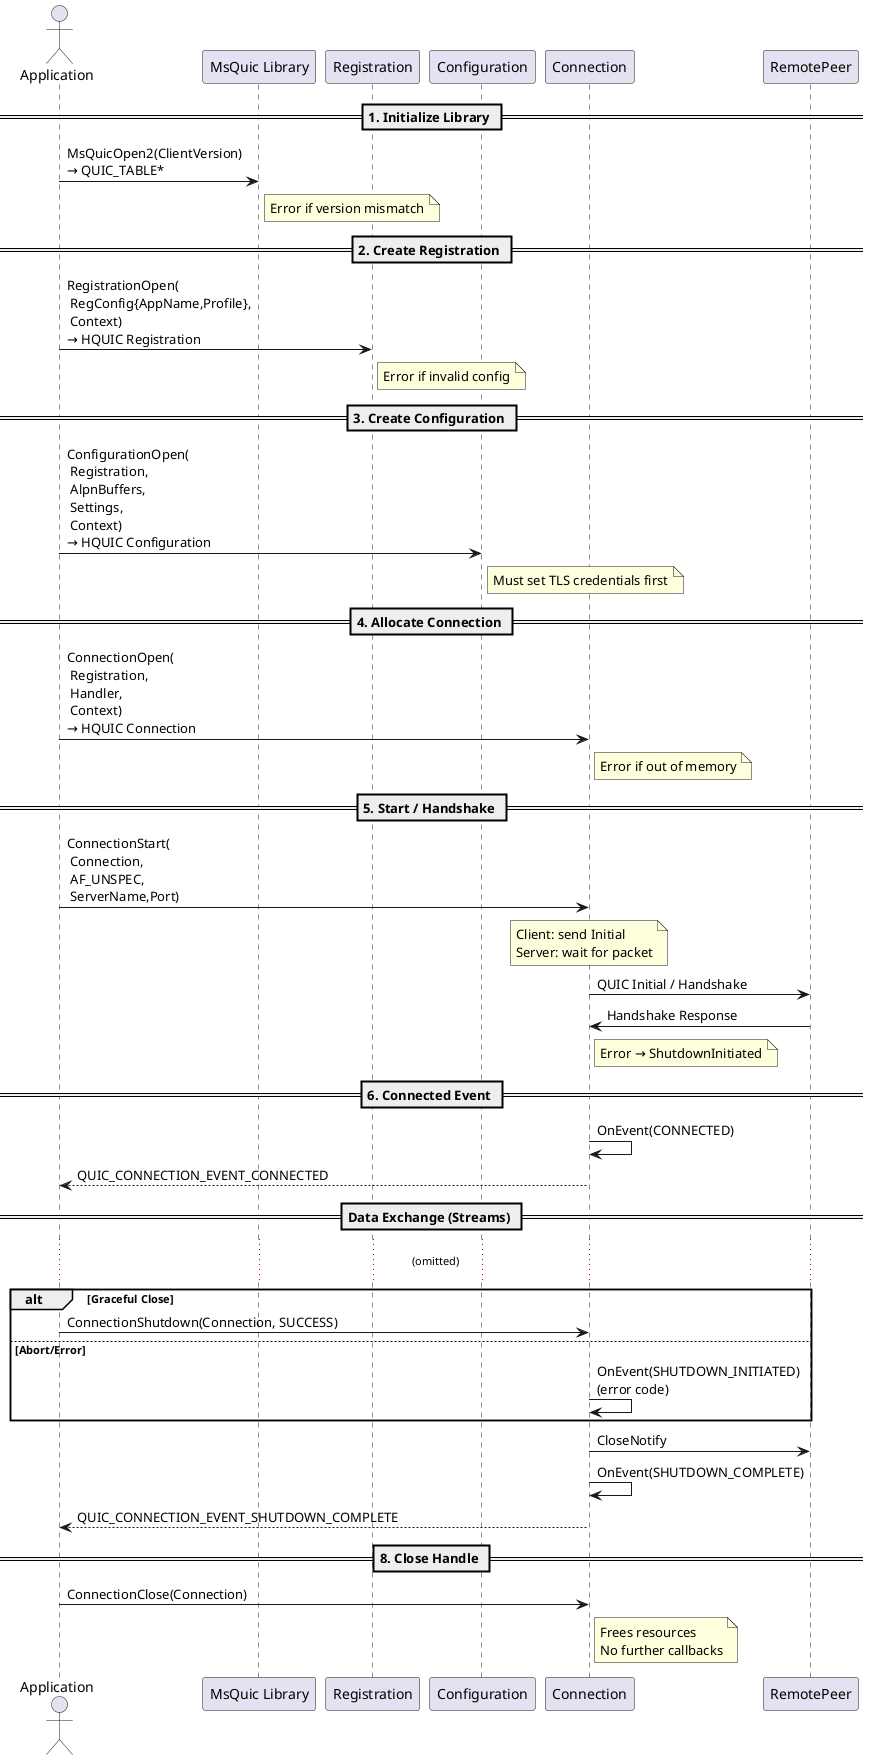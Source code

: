 ﻿@startuml
actor Application
participant "MsQuic Library" as MSQ
participant Registration
participant Configuration
participant Connection
participant RemotePeer

== 1. Initialize Library ==
Application -> MSQ         : MsQuicOpen2(ClientVersion)\n→ QUIC_TABLE*
note right of MSQ          : Error if version mismatch

== 2. Create Registration ==
Application -> Registration: RegistrationOpen(\n RegConfig{AppName,Profile},\n Context)\n→ HQUIC Registration
note right of Registration : Error if invalid config

== 3. Create Configuration ==
Application -> Configuration: ConfigurationOpen(\n Registration,\n AlpnBuffers,\n Settings,\n Context)\n→ HQUIC Configuration
note right of Configuration: Must set TLS credentials first

== 4. Allocate Connection ==
Application -> Connection   : ConnectionOpen(\n Registration,\n Handler,\n Context)\n→ HQUIC Connection
note right of Connection    : Error if out of memory

== 5. Start / Handshake ==
Application -> Connection   : ConnectionStart(\n Connection,\n AF_UNSPEC,\n ServerName,Port)
note over Connection        : Client: send Initial\nServer: wait for packet

Connection -> RemotePeer    : QUIC Initial / Handshake
RemotePeer -> Connection    : Handshake Response
note right of Connection    : Error → ShutdownInitiated

== 6. Connected Event ==
Connection -> Connection    : OnEvent(CONNECTED)
Connection --> Application  : QUIC_CONNECTION_EVENT_CONNECTED

== Data Exchange (Streams) ==
... (omitted) ...

alt Graceful Close
    Application -> Connection: ConnectionShutdown(Connection, SUCCESS)
else Abort/Error
    Connection -> Connection: OnEvent(SHUTDOWN_INITIATED)\n(error code)
end

Connection -> RemotePeer    : CloseNotify
Connection -> Connection    : OnEvent(SHUTDOWN_COMPLETE)
Connection --> Application  : QUIC_CONNECTION_EVENT_SHUTDOWN_COMPLETE

== 8. Close Handle ==
Application -> Connection    : ConnectionClose(Connection)
note right of Connection    : Frees resources\nNo further callbacks
@enduml
